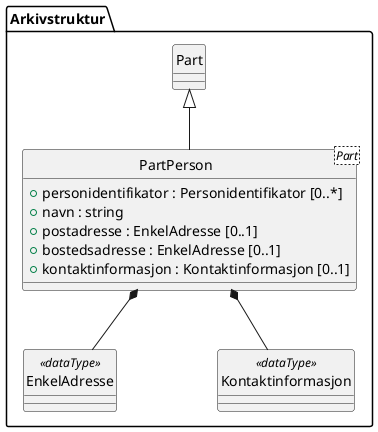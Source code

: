 @startuml
skinparam nodesep 100
hide circle
class Arkivstruktur.PartPerson <Part> {
  +personidentifikator : Personidentifikator [0..*]
  +navn : string
  +postadresse : EnkelAdresse [0..1]
  +bostedsadresse : EnkelAdresse [0..1]
  +kontaktinformasjon : Kontaktinformasjon [0..1]
}
class Arkivstruktur.Part {
}
Arkivstruktur.Part <|-- Arkivstruktur.PartPerson
class Arkivstruktur.EnkelAdresse <<dataType>> {
}
Arkivstruktur.PartPerson *-- Arkivstruktur.EnkelAdresse
class Arkivstruktur.Kontaktinformasjon <<dataType>> {
}
Arkivstruktur.PartPerson *-- Arkivstruktur.Kontaktinformasjon
@enduml
